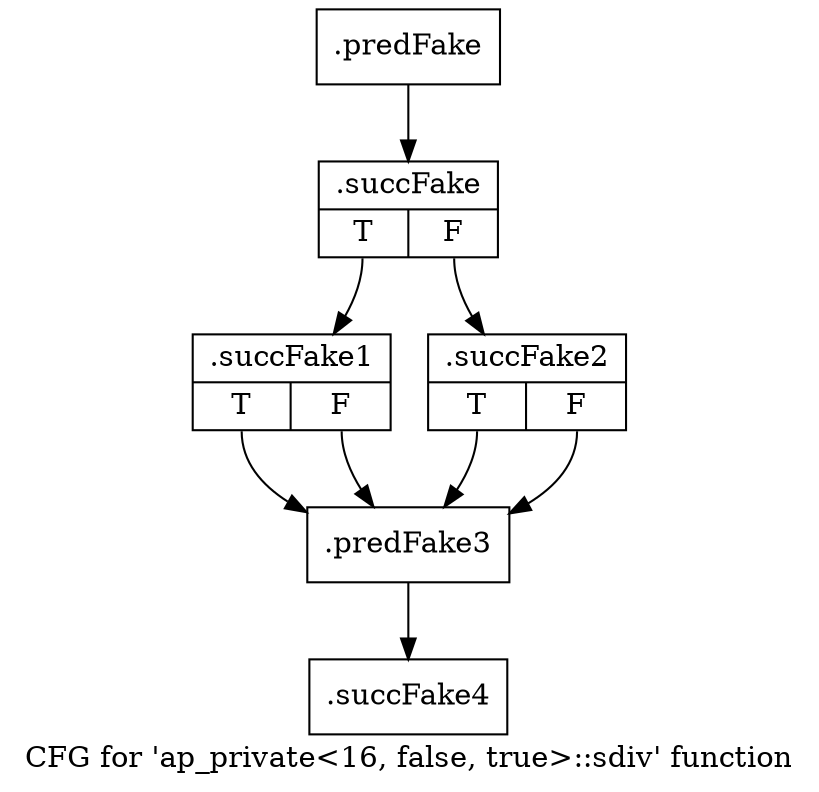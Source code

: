 digraph "CFG for 'ap_private\<16, false, true\>::sdiv' function" {
	label="CFG for 'ap_private\<16, false, true\>::sdiv' function";

	Node0x570b700 [shape=record,filename="",linenumber="",label="{.predFake}"];
	Node0x570b700 -> Node0x4f729c0[ callList="" memoryops="" filename="/mnt/xilinx/Vitis_HLS/2021.2/include/etc/ap_private.h" execusionnum="0"];
	Node0x4f729c0 [shape=record,filename="/mnt/xilinx/Vitis_HLS/2021.2/include/etc/ap_private.h",linenumber="2243",label="{.succFake|{<s0>T|<s1>F}}"];
	Node0x4f729c0:s0 -> Node0x4f72a70[ callList="" memoryops="" filename="/mnt/xilinx/Vitis_HLS/2021.2/include/etc/ap_private.h" execusionnum="0"];
	Node0x4f729c0:s1 -> Node0x4f72b20[ callList="" memoryops="" filename="/mnt/xilinx/Vitis_HLS/2021.2/include/etc/ap_private.h" execusionnum="0"];
	Node0x4f72a70 [shape=record,filename="/mnt/xilinx/Vitis_HLS/2021.2/include/etc/ap_private.h",linenumber="2244",label="{.succFake1|{<s0>T|<s1>F}}"];
	Node0x4f72a70:s0 -> Node0x572ef20[ callList="" memoryops="" filename="/mnt/xilinx/Vitis_HLS/2021.2/include/etc/ap_private.h" execusionnum="0"];
	Node0x4f72a70:s1 -> Node0x572ef20[ callList="" memoryops="" filename="/mnt/xilinx/Vitis_HLS/2021.2/include/etc/ap_private.h" execusionnum="0"];
	Node0x4f72b20 [shape=record,filename="/mnt/xilinx/Vitis_HLS/2021.2/include/etc/ap_private.h",linenumber="2248",label="{.succFake2|{<s0>T|<s1>F}}"];
	Node0x4f72b20:s0 -> Node0x572ef20[ callList="" memoryops="" filename="/mnt/xilinx/Vitis_HLS/2021.2/include/etc/ap_private.h" execusionnum="0"];
	Node0x4f72b20:s1 -> Node0x572ef20[ callList="" memoryops="" filename="" execusionnum="0"];
	Node0x572ef20 [shape=record,filename="/mnt/xilinx/Vitis_HLS/2021.2/include/etc/ap_private.h",linenumber="2251",label="{.predFake3}"];
	Node0x572ef20 -> Node0x4f72ce0[ callList="" memoryops="" filename="/mnt/xilinx/Vitis_HLS/2021.2/include/etc/ap_private.h" execusionnum="0"];
	Node0x4f72ce0 [shape=record,filename="/mnt/xilinx/Vitis_HLS/2021.2/include/etc/ap_private.h",linenumber="2251",label="{.succFake4}"];
}
